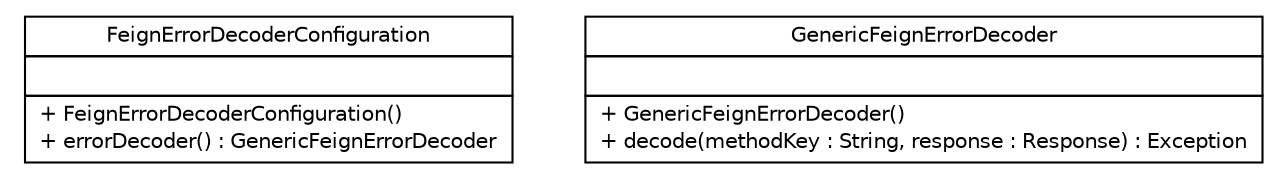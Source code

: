#!/usr/local/bin/dot
#
# Class diagram 
# Generated by UMLGraph version R5_6-24-gf6e263 (http://www.umlgraph.org/)
#

digraph G {
	edge [fontname="Helvetica",fontsize=10,labelfontname="Helvetica",labelfontsize=10];
	node [fontname="Helvetica",fontsize=10,shape=plaintext];
	nodesep=0.25;
	ranksep=0.5;
	// cn.home1.oss.lib.errorhandle.internal.rpc.FeignErrorDecoderConfiguration
	c88 [label=<<table title="cn.home1.oss.lib.errorhandle.internal.rpc.FeignErrorDecoderConfiguration" border="0" cellborder="1" cellspacing="0" cellpadding="2" port="p" href="./FeignErrorDecoderConfiguration.html">
		<tr><td><table border="0" cellspacing="0" cellpadding="1">
<tr><td align="center" balign="center"> FeignErrorDecoderConfiguration </td></tr>
		</table></td></tr>
		<tr><td><table border="0" cellspacing="0" cellpadding="1">
<tr><td align="left" balign="left">  </td></tr>
		</table></td></tr>
		<tr><td><table border="0" cellspacing="0" cellpadding="1">
<tr><td align="left" balign="left"> + FeignErrorDecoderConfiguration() </td></tr>
<tr><td align="left" balign="left"> + errorDecoder() : GenericFeignErrorDecoder </td></tr>
		</table></td></tr>
		</table>>, URL="./FeignErrorDecoderConfiguration.html", fontname="Helvetica", fontcolor="black", fontsize=10.0];
	// cn.home1.oss.lib.errorhandle.internal.rpc.GenericFeignErrorDecoder
	c89 [label=<<table title="cn.home1.oss.lib.errorhandle.internal.rpc.GenericFeignErrorDecoder" border="0" cellborder="1" cellspacing="0" cellpadding="2" port="p" href="./GenericFeignErrorDecoder.html">
		<tr><td><table border="0" cellspacing="0" cellpadding="1">
<tr><td align="center" balign="center"> GenericFeignErrorDecoder </td></tr>
		</table></td></tr>
		<tr><td><table border="0" cellspacing="0" cellpadding="1">
<tr><td align="left" balign="left">  </td></tr>
		</table></td></tr>
		<tr><td><table border="0" cellspacing="0" cellpadding="1">
<tr><td align="left" balign="left"> + GenericFeignErrorDecoder() </td></tr>
<tr><td align="left" balign="left"> + decode(methodKey : String, response : Response) : Exception </td></tr>
		</table></td></tr>
		</table>>, URL="./GenericFeignErrorDecoder.html", fontname="Helvetica", fontcolor="black", fontsize=10.0];
}

